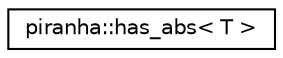 digraph "Graphical Class Hierarchy"
{
  edge [fontname="Helvetica",fontsize="10",labelfontname="Helvetica",labelfontsize="10"];
  node [fontname="Helvetica",fontsize="10",shape=record];
  rankdir="LR";
  Node0 [label="piranha::has_abs\< T \>",height=0.2,width=0.4,color="black", fillcolor="white", style="filled",URL="$classpiranha_1_1has__abs.html",tooltip="Type trait to detect the presence of the piranha::math::abs() function. "];
}
